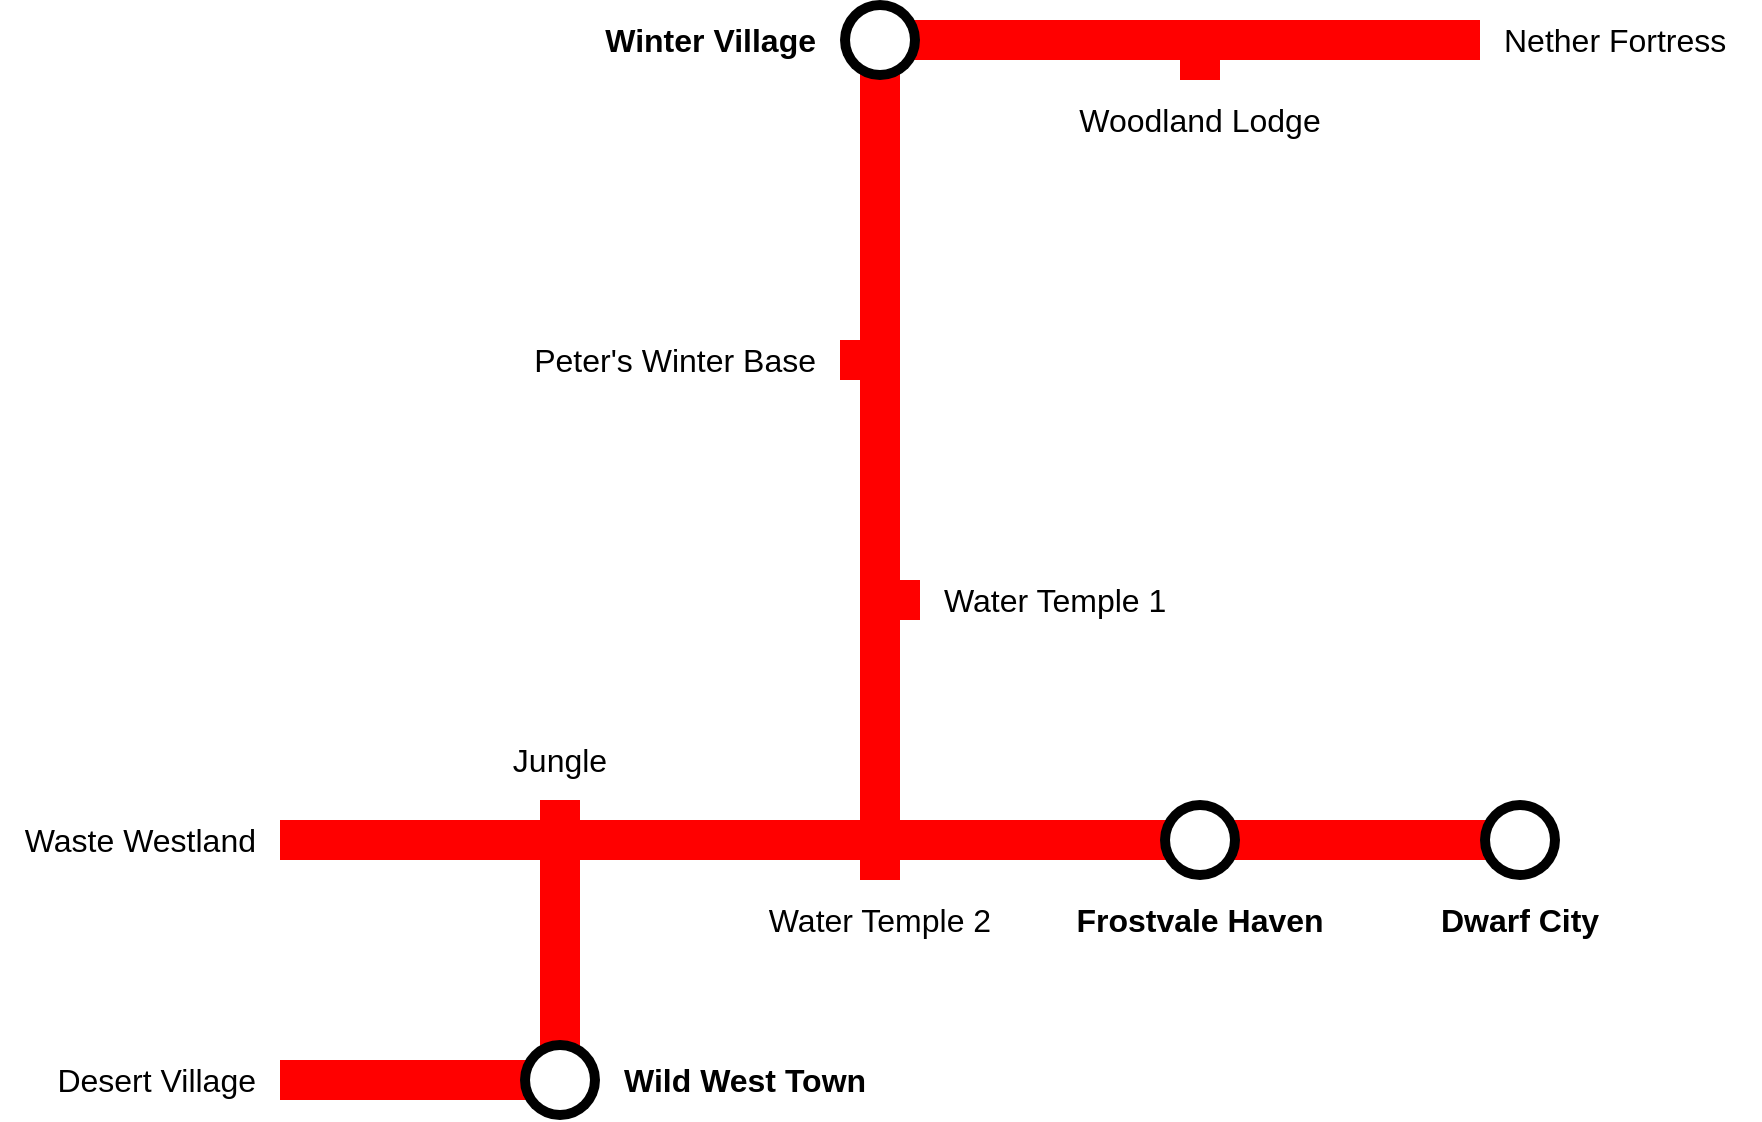 <mxfile version="24.6.3" type="device">
  <diagram name="Page-1" id="w9uUlAbbZwOWABu_Ap5f">
    <mxGraphModel dx="2261" dy="754" grid="1" gridSize="10" guides="1" tooltips="1" connect="1" arrows="1" fold="1" page="1" pageScale="1" pageWidth="827" pageHeight="1169" math="0" shadow="0">
      <root>
        <mxCell id="0" />
        <mxCell id="1" parent="0" />
        <mxCell id="PywOUl384Lz0mvU4agYD-52" value="" style="rounded=0;whiteSpace=wrap;html=1;strokeColor=none;fillColor=#FF0000;" parent="1" vertex="1">
          <mxGeometry x="380" y="170" width="300" height="20" as="geometry" />
        </mxCell>
        <mxCell id="PywOUl384Lz0mvU4agYD-35" value="" style="rounded=0;whiteSpace=wrap;html=1;strokeColor=none;fillColor=#FF0000;" parent="1" vertex="1">
          <mxGeometry x="80" y="690" width="130" height="20" as="geometry" />
        </mxCell>
        <mxCell id="PywOUl384Lz0mvU4agYD-21" value="" style="rounded=0;whiteSpace=wrap;html=1;strokeColor=none;fillColor=#FF0000;" parent="1" vertex="1">
          <mxGeometry x="210" y="560" width="20" height="10" as="geometry" />
        </mxCell>
        <mxCell id="PywOUl384Lz0mvU4agYD-10" value="" style="rounded=0;whiteSpace=wrap;html=1;strokeColor=none;fillColor=#FF0000;" parent="1" vertex="1">
          <mxGeometry x="370" y="190" width="20" height="390" as="geometry" />
        </mxCell>
        <mxCell id="PywOUl384Lz0mvU4agYD-1" value="" style="ellipse;whiteSpace=wrap;html=1;aspect=fixed;fillColor=#000000;strokeColor=none;" parent="1" vertex="1">
          <mxGeometry x="360" y="160" width="40" height="40" as="geometry" />
        </mxCell>
        <mxCell id="PywOUl384Lz0mvU4agYD-2" value="" style="ellipse;whiteSpace=wrap;html=1;aspect=fixed;strokeColor=none;" parent="1" vertex="1">
          <mxGeometry x="365" y="165" width="30" height="30" as="geometry" />
        </mxCell>
        <mxCell id="PywOUl384Lz0mvU4agYD-3" value="Winter Village" style="text;html=1;align=right;verticalAlign=middle;whiteSpace=wrap;rounded=0;fontStyle=1;fontSize=16;strokeColor=none;" parent="1" vertex="1">
          <mxGeometry x="220" y="160" width="130" height="40" as="geometry" />
        </mxCell>
        <mxCell id="PywOUl384Lz0mvU4agYD-6" value="Water Temple 1" style="text;html=1;align=left;verticalAlign=middle;whiteSpace=wrap;rounded=0;fontStyle=0;fontSize=16;strokeColor=none;" parent="1" vertex="1">
          <mxGeometry x="410" y="440" width="130" height="40" as="geometry" />
        </mxCell>
        <mxCell id="PywOUl384Lz0mvU4agYD-9" value="Water Temple 2" style="text;html=1;align=center;verticalAlign=middle;whiteSpace=wrap;rounded=0;fontStyle=0;fontSize=16;strokeColor=none;" parent="1" vertex="1">
          <mxGeometry x="315" y="600" width="130" height="40" as="geometry" />
        </mxCell>
        <mxCell id="PywOUl384Lz0mvU4agYD-16" value="Jungle" style="text;html=1;align=center;verticalAlign=middle;whiteSpace=wrap;rounded=0;fontStyle=0;fontSize=16;strokeColor=none;" parent="1" vertex="1">
          <mxGeometry x="155" y="520" width="130" height="40" as="geometry" />
        </mxCell>
        <mxCell id="PywOUl384Lz0mvU4agYD-20" value="Waste Westland" style="text;html=1;align=right;verticalAlign=middle;whiteSpace=wrap;rounded=0;fontStyle=0;fontSize=16;strokeColor=none;" parent="1" vertex="1">
          <mxGeometry x="-50" y="560" width="120" height="40" as="geometry" />
        </mxCell>
        <mxCell id="PywOUl384Lz0mvU4agYD-22" value="" style="rounded=0;whiteSpace=wrap;html=1;strokeColor=none;fillColor=#FF0000;" parent="1" vertex="1">
          <mxGeometry x="210" y="585" width="20" height="115" as="geometry" />
        </mxCell>
        <mxCell id="PywOUl384Lz0mvU4agYD-27" value="" style="ellipse;whiteSpace=wrap;html=1;aspect=fixed;fillColor=#000000;strokeColor=none;" parent="1" vertex="1">
          <mxGeometry x="200" y="680" width="40" height="40" as="geometry" />
        </mxCell>
        <mxCell id="PywOUl384Lz0mvU4agYD-28" value="" style="ellipse;whiteSpace=wrap;html=1;aspect=fixed;strokeColor=none;" parent="1" vertex="1">
          <mxGeometry x="205" y="685" width="30" height="30" as="geometry" />
        </mxCell>
        <mxCell id="PywOUl384Lz0mvU4agYD-29" value="Wild West Town" style="text;html=1;align=left;verticalAlign=middle;whiteSpace=wrap;rounded=0;fontStyle=1;fontSize=16;strokeColor=none;" parent="1" vertex="1">
          <mxGeometry x="250" y="680" width="130" height="40" as="geometry" />
        </mxCell>
        <mxCell id="PywOUl384Lz0mvU4agYD-30" value="" style="rounded=0;whiteSpace=wrap;html=1;strokeColor=none;fillColor=#FF0000;" parent="1" vertex="1">
          <mxGeometry x="370" y="450" width="30" height="20" as="geometry" />
        </mxCell>
        <mxCell id="PywOUl384Lz0mvU4agYD-31" value="" style="rounded=0;whiteSpace=wrap;html=1;strokeColor=none;fillColor=#FF0000;" parent="1" vertex="1">
          <mxGeometry x="80" y="570" width="620" height="20" as="geometry" />
        </mxCell>
        <mxCell id="PywOUl384Lz0mvU4agYD-34" value="Desert Village" style="text;html=1;align=right;verticalAlign=middle;whiteSpace=wrap;rounded=0;fontStyle=0;fontSize=16;strokeColor=none;" parent="1" vertex="1">
          <mxGeometry x="-60" y="680" width="130" height="40" as="geometry" />
        </mxCell>
        <mxCell id="PywOUl384Lz0mvU4agYD-36" value="" style="rounded=0;whiteSpace=wrap;html=1;strokeColor=none;fillColor=#FF0000;" parent="1" vertex="1">
          <mxGeometry x="370" y="590" width="20" height="10" as="geometry" />
        </mxCell>
        <mxCell id="PywOUl384Lz0mvU4agYD-37" value="" style="ellipse;whiteSpace=wrap;html=1;aspect=fixed;fillColor=#000000;strokeColor=none;" parent="1" vertex="1">
          <mxGeometry x="520" y="560" width="40" height="40" as="geometry" />
        </mxCell>
        <mxCell id="PywOUl384Lz0mvU4agYD-38" value="" style="ellipse;whiteSpace=wrap;html=1;aspect=fixed;strokeColor=none;" parent="1" vertex="1">
          <mxGeometry x="525" y="565" width="30" height="30" as="geometry" />
        </mxCell>
        <mxCell id="PywOUl384Lz0mvU4agYD-39" value="Frostvale Haven" style="text;html=1;align=center;verticalAlign=middle;whiteSpace=wrap;rounded=0;fontStyle=1;fontSize=16;strokeColor=none;" parent="1" vertex="1">
          <mxGeometry x="475" y="600" width="130" height="40" as="geometry" />
        </mxCell>
        <mxCell id="PywOUl384Lz0mvU4agYD-44" value="" style="ellipse;whiteSpace=wrap;html=1;aspect=fixed;fillColor=#000000;strokeColor=none;" parent="1" vertex="1">
          <mxGeometry x="680" y="560" width="40" height="40" as="geometry" />
        </mxCell>
        <mxCell id="PywOUl384Lz0mvU4agYD-45" value="" style="ellipse;whiteSpace=wrap;html=1;aspect=fixed;strokeColor=none;" parent="1" vertex="1">
          <mxGeometry x="685" y="565" width="30" height="30" as="geometry" />
        </mxCell>
        <mxCell id="PywOUl384Lz0mvU4agYD-46" value="Dwarf City" style="text;html=1;align=center;verticalAlign=middle;whiteSpace=wrap;rounded=0;fontStyle=1;fontSize=16;strokeColor=none;" parent="1" vertex="1">
          <mxGeometry x="635" y="600" width="130" height="40" as="geometry" />
        </mxCell>
        <mxCell id="PywOUl384Lz0mvU4agYD-49" value="Peter&#39;s Winter Base" style="text;html=1;align=right;verticalAlign=middle;whiteSpace=wrap;rounded=0;fontStyle=0;fontSize=16;strokeColor=none;" parent="1" vertex="1">
          <mxGeometry x="180" y="320" width="170" height="40" as="geometry" />
        </mxCell>
        <mxCell id="PywOUl384Lz0mvU4agYD-50" value="" style="rounded=0;whiteSpace=wrap;html=1;strokeColor=none;fillColor=#FF0000;" parent="1" vertex="1">
          <mxGeometry x="360" y="330" width="25" height="20" as="geometry" />
        </mxCell>
        <mxCell id="PywOUl384Lz0mvU4agYD-53" value="" style="rounded=0;whiteSpace=wrap;html=1;strokeColor=none;fillColor=#FF0000;" parent="1" vertex="1">
          <mxGeometry x="530" y="170" width="20" height="30" as="geometry" />
        </mxCell>
        <mxCell id="PywOUl384Lz0mvU4agYD-54" value="Woodland Lodge" style="text;html=1;align=center;verticalAlign=middle;whiteSpace=wrap;rounded=0;fontStyle=0;fontSize=16;strokeColor=none;" parent="1" vertex="1">
          <mxGeometry x="475" y="200" width="130" height="40" as="geometry" />
        </mxCell>
        <mxCell id="PywOUl384Lz0mvU4agYD-55" value="Nether Fortress" style="text;html=1;align=left;verticalAlign=middle;whiteSpace=wrap;rounded=0;fontStyle=0;fontSize=16;strokeColor=none;" parent="1" vertex="1">
          <mxGeometry x="690" y="160" width="130" height="40" as="geometry" />
        </mxCell>
      </root>
    </mxGraphModel>
  </diagram>
</mxfile>
